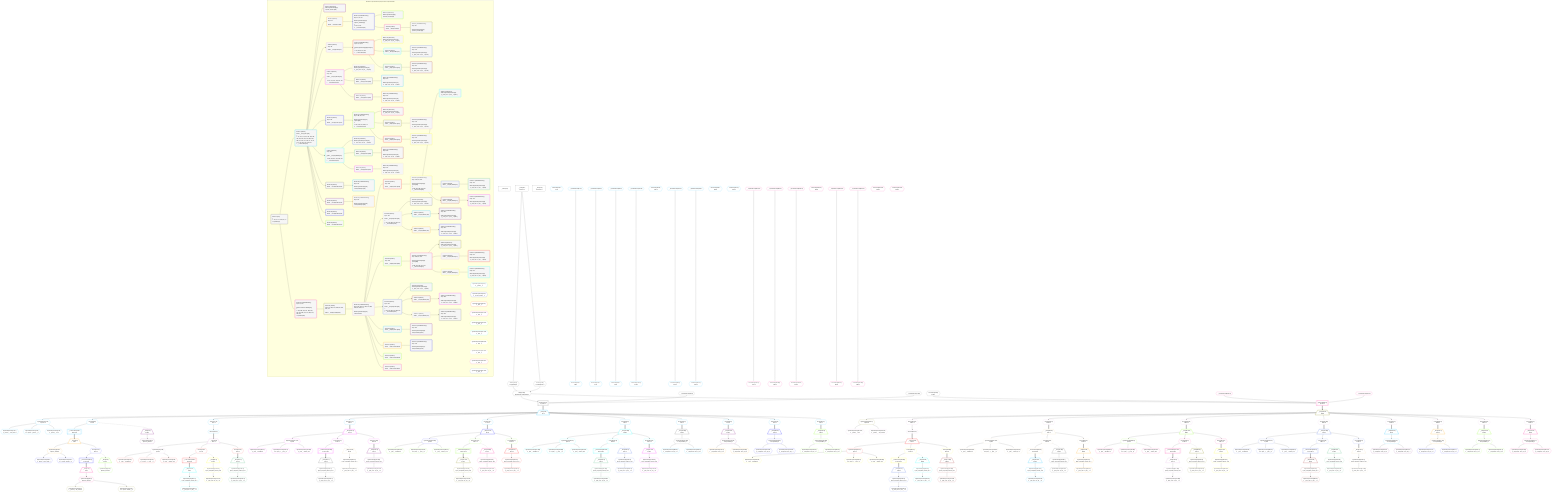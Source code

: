 %%{init: {'themeVariables': { 'fontSize': '12px'}}}%%
graph TD
    classDef path fill:#eee,stroke:#000,color:#000
    classDef plan fill:#fff,stroke-width:1px,color:#000
    classDef itemplan fill:#fff,stroke-width:2px,color:#000
    classDef unbatchedplan fill:#dff,stroke-width:1px,color:#000
    classDef sideeffectplan fill:#fcc,stroke-width:2px,color:#000
    classDef bucket fill:#f6f6f6,color:#000,stroke-width:2px,text-align:left


    %% define steps
    __Value0["__Value[0∈0]"]:::plan
    __Value3["__Value[3∈0]<br />ᐸcontextᐳ"]:::plan
    __Value5["__Value[5∈0]<br />ᐸrootValueᐳ"]:::plan
    Access12{{"Access[12∈0]<br />ᐸ3.pgSettingsᐳ"}}:::plan
    Access13{{"Access[13∈0]<br />ᐸ3.withPgClientᐳ"}}:::plan
    Object14{{"Object[14∈0]<br />ᐸ{pgSettings,withPgClient}ᐳ"}}:::plan
    __InputStaticLeaf231{{"__InputStaticLeaf[231∈0]"}}:::plan
    __InputStaticLeaf174{{"__InputStaticLeaf[174∈0]"}}:::plan
    PgSelect11[["PgSelect[11∈0]<br />ᐸpersonᐳ"]]:::plan
    __Item15[/"__Item[15∈1]<br />ᐸ11ᐳ"\]:::itemplan
    PgSelectSingle16{{"PgSelectSingle[16∈1]<br />ᐸpersonᐳ"}}:::plan
    PgClassExpression17{{"PgClassExpression[17∈1]<br />ᐸ__person__...full_name”ᐳ"}}:::plan
    PgClassExpression19{{"PgClassExpression[19∈1]<br />ᐸ”c”.”perso..._person__)ᐳ"}}:::plan
    Connection31{{"Connection[31∈1]<br />ᐸ27ᐳ"}}:::plan
    Access680{{"Access[680∈1]<br />ᐸ15.9ᐳ"}}:::plan
    __ListTransform33[["__ListTransform[33∈1]<br />ᐸeach:32ᐳ"]]:::plan
    __Item34[/"__Item[34∈2]<br />ᐸ680ᐳ"\]:::itemplan
    PgSelectSingle35{{"PgSelectSingle[35∈2]<br />ᐸperson_friendsᐳ"}}:::plan
    __Item36[/"__Item[36∈3]<br />ᐸ33ᐳ"\]:::itemplan
    PgSelectSingle37{{"PgSelectSingle[37∈3]<br />ᐸperson_friendsᐳ"}}:::plan
    PgClassExpression38{{"PgClassExpression[38∈4]<br />ᐸ__person_f...full_name”ᐳ"}}:::plan
    PgClassExpression40{{"PgClassExpression[40∈4]<br />ᐸ”c”.”perso...friends__)ᐳ"}}:::plan
    __InputStaticLeaf41{{"__InputStaticLeaf[41∈1]"}}:::plan
    Connection52{{"Connection[52∈1]<br />ᐸ48ᐳ"}}:::plan
    Access679{{"Access[679∈4]<br />ᐸ36.0ᐳ"}}:::plan
    __ListTransform54[["__ListTransform[54∈4]<br />ᐸeach:53ᐳ"]]:::plan
    __Item55[/"__Item[55∈5]<br />ᐸ679ᐳ"\]:::itemplan
    PgSelectSingle56{{"PgSelectSingle[56∈5]<br />ᐸperson_friendsᐳ"}}:::plan
    __Item57[/"__Item[57∈6]<br />ᐸ54ᐳ"\]:::itemplan
    PgSelectSingle58{{"PgSelectSingle[58∈6]<br />ᐸperson_friendsᐳ"}}:::plan
    PgClassExpression59{{"PgClassExpression[59∈7]<br />ᐸ__person_f...full_name”ᐳ"}}:::plan
    PgClassExpression61{{"PgClassExpression[61∈7]<br />ᐸ”c”.”perso...friends__)ᐳ"}}:::plan
    PgClassExpression62{{"PgClassExpression[62∈1]<br />ᐸ__person__.”id”ᐳ"}}:::plan
    __InputStaticLeaf64{{"__InputStaticLeaf[64∈1]"}}:::plan
    Connection76{{"Connection[76∈1]<br />ᐸ72ᐳ"}}:::plan
    Access677{{"Access[677∈1]<br />ᐸ15.7ᐳ"}}:::plan
    Reverse678{{"Reverse[678∈1]"}}:::plan
    __Item78[/"__Item[78∈8]<br />ᐸ678ᐳ"\]:::itemplan
    PgSelectSingle79{{"PgSelectSingle[79∈8]<br />ᐸpostᐳ"}}:::plan
    PgClassExpression80{{"PgClassExpression[80∈9]<br />ᐸ__post__.”headline”ᐳ"}}:::plan
    PgClassExpression84{{"PgClassExpression[84∈9]<br />ᐸ”a”.”post_...(__post__)ᐳ"}}:::plan
    PgClassExpression85{{"PgClassExpression[85∈9]<br />ᐸ__post__.”author_id”ᐳ"}}:::plan
    __InputStaticLeaf86{{"__InputStaticLeaf[86∈1]"}}:::plan
    Connection96{{"Connection[96∈1]<br />ᐸ92ᐳ"}}:::plan
    Access676{{"Access[676∈9]<br />ᐸ78.1ᐳ"}}:::plan
    __ListTransform98[["__ListTransform[98∈9]<br />ᐸeach:97ᐳ"]]:::plan
    __Item99[/"__Item[99∈10]<br />ᐸ676ᐳ"\]:::itemplan
    PgSelectSingle100{{"PgSelectSingle[100∈10]<br />ᐸpost_computed_interval_setᐳ"}}:::plan
    PgClassExpression101{{"PgClassExpression[101∈10]<br />ᐸ__post_com...al_set__.vᐳ"}}:::plan
    __Item102[/"__Item[102∈11]<br />ᐸ98ᐳ"\]:::itemplan
    PgSelectSingle103{{"PgSelectSingle[103∈11]<br />ᐸpost_computed_interval_setᐳ"}}:::plan
    PgClassExpression104{{"PgClassExpression[104∈11]<br />ᐸ__post_com...al_set__.vᐳ"}}:::plan
    Access675{{"Access[675∈9]<br />ᐸ78.0ᐳ"}}:::plan
    __Item113[/"__Item[113∈13]<br />ᐸ675ᐳ"\]:::itemplan
    PgSelectSingle114{{"PgSelectSingle[114∈13]<br />ᐸpost_computed_interval_setᐳ"}}:::plan
    PgClassExpression115{{"PgClassExpression[115∈13]<br />ᐸ__post_com...al_set__.vᐳ"}}:::plan
    Access674{{"Access[674∈1]<br />ᐸ15.6ᐳ"}}:::plan
    __Item126[/"__Item[126∈15]<br />ᐸ674ᐳ"\]:::itemplan
    PgSelectSingle127{{"PgSelectSingle[127∈15]<br />ᐸpostᐳ"}}:::plan
    PgClassExpression128{{"PgClassExpression[128∈15]<br />ᐸ__post__.”headline”ᐳ"}}:::plan
    PgClassExpression132{{"PgClassExpression[132∈15]<br />ᐸ”a”.”post_...(__post__)ᐳ"}}:::plan
    PgClassExpression133{{"PgClassExpression[133∈15]<br />ᐸ__post__.”author_id”ᐳ"}}:::plan
    __InputStaticLeaf134{{"__InputStaticLeaf[134∈1]"}}:::plan
    Connection144{{"Connection[144∈1]<br />ᐸ140ᐳ"}}:::plan
    Access673{{"Access[673∈15]<br />ᐸ126.1ᐳ"}}:::plan
    __ListTransform146[["__ListTransform[146∈15]<br />ᐸeach:145ᐳ"]]:::plan
    __Item147[/"__Item[147∈16]<br />ᐸ673ᐳ"\]:::itemplan
    PgSelectSingle148{{"PgSelectSingle[148∈16]<br />ᐸpost_computed_interval_setᐳ"}}:::plan
    PgClassExpression149{{"PgClassExpression[149∈16]<br />ᐸ__post_com...al_set__.vᐳ"}}:::plan
    __Item150[/"__Item[150∈17]<br />ᐸ146ᐳ"\]:::itemplan
    PgSelectSingle151{{"PgSelectSingle[151∈17]<br />ᐸpost_computed_interval_setᐳ"}}:::plan
    PgClassExpression152{{"PgClassExpression[152∈17]<br />ᐸ__post_com...al_set__.vᐳ"}}:::plan
    Access672{{"Access[672∈15]<br />ᐸ126.0ᐳ"}}:::plan
    __Item161[/"__Item[161∈19]<br />ᐸ672ᐳ"\]:::itemplan
    PgSelectSingle162{{"PgSelectSingle[162∈19]<br />ᐸpost_computed_interval_setᐳ"}}:::plan
    PgClassExpression163{{"PgClassExpression[163∈19]<br />ᐸ__post_com...al_set__.vᐳ"}}:::plan
    Connection185{{"Connection[185∈1]<br />ᐸ181ᐳ"}}:::plan
    Access671{{"Access[671∈1]<br />ᐸ15.5ᐳ"}}:::plan
    __Item187[/"__Item[187∈21]<br />ᐸ671ᐳ"\]:::itemplan
    PgSelectSingle188{{"PgSelectSingle[188∈21]<br />ᐸpostᐳ"}}:::plan
    PgClassExpression189{{"PgClassExpression[189∈22]<br />ᐸ__post__.”headline”ᐳ"}}:::plan
    PgClassExpression193{{"PgClassExpression[193∈22]<br />ᐸ”a”.”post_...(__post__)ᐳ"}}:::plan
    PgClassExpression194{{"PgClassExpression[194∈22]<br />ᐸ__post__.”author_id”ᐳ"}}:::plan
    __InputStaticLeaf195{{"__InputStaticLeaf[195∈1]"}}:::plan
    Connection205{{"Connection[205∈1]<br />ᐸ201ᐳ"}}:::plan
    Access670{{"Access[670∈22]<br />ᐸ187.1ᐳ"}}:::plan
    __ListTransform207[["__ListTransform[207∈22]<br />ᐸeach:206ᐳ"]]:::plan
    __Item208[/"__Item[208∈23]<br />ᐸ670ᐳ"\]:::itemplan
    PgSelectSingle209{{"PgSelectSingle[209∈23]<br />ᐸpost_computed_interval_setᐳ"}}:::plan
    PgClassExpression210{{"PgClassExpression[210∈23]<br />ᐸ__post_com...al_set__.vᐳ"}}:::plan
    __Item211[/"__Item[211∈24]<br />ᐸ207ᐳ"\]:::itemplan
    PgSelectSingle212{{"PgSelectSingle[212∈24]<br />ᐸpost_computed_interval_setᐳ"}}:::plan
    PgClassExpression213{{"PgClassExpression[213∈24]<br />ᐸ__post_com...al_set__.vᐳ"}}:::plan
    Access669{{"Access[669∈22]<br />ᐸ187.0ᐳ"}}:::plan
    __Item222[/"__Item[222∈26]<br />ᐸ669ᐳ"\]:::itemplan
    PgSelectSingle223{{"PgSelectSingle[223∈26]<br />ᐸpost_computed_interval_setᐳ"}}:::plan
    PgClassExpression224{{"PgClassExpression[224∈26]<br />ᐸ__post_com...al_set__.vᐳ"}}:::plan
    Access668{{"Access[668∈1]<br />ᐸ15.4ᐳ"}}:::plan
    __Item242[/"__Item[242∈28]<br />ᐸ668ᐳ"\]:::itemplan
    PgSelectSingle243{{"PgSelectSingle[243∈28]<br />ᐸpostᐳ"}}:::plan
    PgClassExpression244{{"PgClassExpression[244∈28]<br />ᐸ__post__.”headline”ᐳ"}}:::plan
    PgClassExpression248{{"PgClassExpression[248∈28]<br />ᐸ”a”.”post_...(__post__)ᐳ"}}:::plan
    PgClassExpression249{{"PgClassExpression[249∈28]<br />ᐸ__post__.”author_id”ᐳ"}}:::plan
    __InputStaticLeaf250{{"__InputStaticLeaf[250∈1]"}}:::plan
    Connection260{{"Connection[260∈1]<br />ᐸ256ᐳ"}}:::plan
    Access667{{"Access[667∈28]<br />ᐸ242.1ᐳ"}}:::plan
    __ListTransform262[["__ListTransform[262∈28]<br />ᐸeach:261ᐳ"]]:::plan
    __Item263[/"__Item[263∈29]<br />ᐸ667ᐳ"\]:::itemplan
    PgSelectSingle264{{"PgSelectSingle[264∈29]<br />ᐸpost_computed_interval_setᐳ"}}:::plan
    PgClassExpression265{{"PgClassExpression[265∈29]<br />ᐸ__post_com...al_set__.vᐳ"}}:::plan
    __Item266[/"__Item[266∈30]<br />ᐸ262ᐳ"\]:::itemplan
    PgSelectSingle267{{"PgSelectSingle[267∈30]<br />ᐸpost_computed_interval_setᐳ"}}:::plan
    PgClassExpression268{{"PgClassExpression[268∈30]<br />ᐸ__post_com...al_set__.vᐳ"}}:::plan
    Access666{{"Access[666∈28]<br />ᐸ242.0ᐳ"}}:::plan
    __Item277[/"__Item[277∈32]<br />ᐸ666ᐳ"\]:::itemplan
    PgSelectSingle278{{"PgSelectSingle[278∈32]<br />ᐸpost_computed_interval_setᐳ"}}:::plan
    PgClassExpression279{{"PgClassExpression[279∈32]<br />ᐸ__post_com...al_set__.vᐳ"}}:::plan
    Connection294{{"Connection[294∈1]<br />ᐸ290ᐳ"}}:::plan
    Access664{{"Access[664∈1]<br />ᐸ15.2ᐳ"}}:::plan
    __Item296[/"__Item[296∈34]<br />ᐸ664ᐳ"\]:::itemplan
    PgSelectSingle297{{"PgSelectSingle[297∈34]<br />ᐸcompoundKeyᐳ"}}:::plan
    PgClassExpression298{{"PgClassExpression[298∈35]<br />ᐸ__compound...rson_id_1”ᐳ"}}:::plan
    PgClassExpression299{{"PgClassExpression[299∈35]<br />ᐸ__compound...rson_id_2”ᐳ"}}:::plan
    Connection313{{"Connection[313∈1]<br />ᐸ309ᐳ"}}:::plan
    Access662{{"Access[662∈1]<br />ᐸ15.0ᐳ"}}:::plan
    __Item315[/"__Item[315∈36]<br />ᐸ662ᐳ"\]:::itemplan
    PgSelectSingle316{{"PgSelectSingle[316∈36]<br />ᐸcompoundKeyᐳ"}}:::plan
    PgClassExpression317{{"PgClassExpression[317∈37]<br />ᐸ__compound...rson_id_1”ᐳ"}}:::plan
    PgClassExpression318{{"PgClassExpression[318∈37]<br />ᐸ__compound...rson_id_2”ᐳ"}}:::plan
    Access665{{"Access[665∈1]<br />ᐸ15.3ᐳ"}}:::plan
    __Item328[/"__Item[328∈38]<br />ᐸ665ᐳ"\]:::itemplan
    PgSelectSingle329{{"PgSelectSingle[329∈38]<br />ᐸcompoundKeyᐳ"}}:::plan
    PgClassExpression330{{"PgClassExpression[330∈38]<br />ᐸ__compound...rson_id_1”ᐳ"}}:::plan
    PgClassExpression331{{"PgClassExpression[331∈38]<br />ᐸ__compound...rson_id_2”ᐳ"}}:::plan
    Access663{{"Access[663∈1]<br />ᐸ15.1ᐳ"}}:::plan
    __Item341[/"__Item[341∈39]<br />ᐸ663ᐳ"\]:::itemplan
    PgSelectSingle342{{"PgSelectSingle[342∈39]<br />ᐸcompoundKeyᐳ"}}:::plan
    PgClassExpression343{{"PgClassExpression[343∈39]<br />ᐸ__compound...rson_id_1”ᐳ"}}:::plan
    PgClassExpression344{{"PgClassExpression[344∈39]<br />ᐸ__compound...rson_id_2”ᐳ"}}:::plan
    Connection357{{"Connection[357∈0]<br />ᐸ353ᐳ"}}:::plan
    __InputStaticLeaf531{{"__InputStaticLeaf[531∈40]"}}:::plan
    __InputStaticLeaf474{{"__InputStaticLeaf[474∈40]"}}:::plan
    PgSelect358[["PgSelect[358∈40]<br />ᐸpersonᐳ"]]:::plan
    __Item359[/"__Item[359∈41]<br />ᐸ358ᐳ"\]:::itemplan
    PgSelectSingle360{{"PgSelectSingle[360∈41]<br />ᐸpersonᐳ"}}:::plan
    PgClassExpression361{{"PgClassExpression[361∈42]<br />ᐸ__person__.”id”ᐳ"}}:::plan
    PgClassExpression362{{"PgClassExpression[362∈42]<br />ᐸ__person__...full_name”ᐳ"}}:::plan
    __InputStaticLeaf364{{"__InputStaticLeaf[364∈40]"}}:::plan
    Connection376{{"Connection[376∈40]<br />ᐸ372ᐳ"}}:::plan
    Access660{{"Access[660∈42]<br />ᐸ359.7ᐳ"}}:::plan
    Reverse661{{"Reverse[661∈42]"}}:::plan
    __Item378[/"__Item[378∈43]<br />ᐸ661ᐳ"\]:::itemplan
    PgSelectSingle379{{"PgSelectSingle[379∈43]<br />ᐸpostᐳ"}}:::plan
    PgClassExpression380{{"PgClassExpression[380∈44]<br />ᐸ__post__.”headline”ᐳ"}}:::plan
    PgClassExpression384{{"PgClassExpression[384∈44]<br />ᐸ”a”.”post_...(__post__)ᐳ"}}:::plan
    PgClassExpression385{{"PgClassExpression[385∈44]<br />ᐸ__post__.”author_id”ᐳ"}}:::plan
    __InputStaticLeaf386{{"__InputStaticLeaf[386∈40]"}}:::plan
    Connection396{{"Connection[396∈40]<br />ᐸ392ᐳ"}}:::plan
    Access659{{"Access[659∈44]<br />ᐸ378.1ᐳ"}}:::plan
    __ListTransform398[["__ListTransform[398∈44]<br />ᐸeach:397ᐳ"]]:::plan
    __Item399[/"__Item[399∈45]<br />ᐸ659ᐳ"\]:::itemplan
    PgSelectSingle400{{"PgSelectSingle[400∈45]<br />ᐸpost_computed_interval_setᐳ"}}:::plan
    PgClassExpression401{{"PgClassExpression[401∈45]<br />ᐸ__post_com...al_set__.vᐳ"}}:::plan
    __Item402[/"__Item[402∈46]<br />ᐸ398ᐳ"\]:::itemplan
    PgSelectSingle403{{"PgSelectSingle[403∈46]<br />ᐸpost_computed_interval_setᐳ"}}:::plan
    PgClassExpression404{{"PgClassExpression[404∈46]<br />ᐸ__post_com...al_set__.vᐳ"}}:::plan
    Access658{{"Access[658∈44]<br />ᐸ378.0ᐳ"}}:::plan
    __Item413[/"__Item[413∈48]<br />ᐸ658ᐳ"\]:::itemplan
    PgSelectSingle414{{"PgSelectSingle[414∈48]<br />ᐸpost_computed_interval_setᐳ"}}:::plan
    PgClassExpression415{{"PgClassExpression[415∈48]<br />ᐸ__post_com...al_set__.vᐳ"}}:::plan
    Access657{{"Access[657∈42]<br />ᐸ359.6ᐳ"}}:::plan
    __Item426[/"__Item[426∈50]<br />ᐸ657ᐳ"\]:::itemplan
    PgSelectSingle427{{"PgSelectSingle[427∈50]<br />ᐸpostᐳ"}}:::plan
    PgClassExpression428{{"PgClassExpression[428∈50]<br />ᐸ__post__.”headline”ᐳ"}}:::plan
    PgClassExpression432{{"PgClassExpression[432∈50]<br />ᐸ”a”.”post_...(__post__)ᐳ"}}:::plan
    PgClassExpression433{{"PgClassExpression[433∈50]<br />ᐸ__post__.”author_id”ᐳ"}}:::plan
    __InputStaticLeaf434{{"__InputStaticLeaf[434∈40]"}}:::plan
    Connection444{{"Connection[444∈40]<br />ᐸ440ᐳ"}}:::plan
    Access656{{"Access[656∈50]<br />ᐸ426.1ᐳ"}}:::plan
    __ListTransform446[["__ListTransform[446∈50]<br />ᐸeach:445ᐳ"]]:::plan
    __Item447[/"__Item[447∈51]<br />ᐸ656ᐳ"\]:::itemplan
    PgSelectSingle448{{"PgSelectSingle[448∈51]<br />ᐸpost_computed_interval_setᐳ"}}:::plan
    PgClassExpression449{{"PgClassExpression[449∈51]<br />ᐸ__post_com...al_set__.vᐳ"}}:::plan
    __Item450[/"__Item[450∈52]<br />ᐸ446ᐳ"\]:::itemplan
    PgSelectSingle451{{"PgSelectSingle[451∈52]<br />ᐸpost_computed_interval_setᐳ"}}:::plan
    PgClassExpression452{{"PgClassExpression[452∈52]<br />ᐸ__post_com...al_set__.vᐳ"}}:::plan
    Access655{{"Access[655∈50]<br />ᐸ426.0ᐳ"}}:::plan
    __Item461[/"__Item[461∈54]<br />ᐸ655ᐳ"\]:::itemplan
    PgSelectSingle462{{"PgSelectSingle[462∈54]<br />ᐸpost_computed_interval_setᐳ"}}:::plan
    PgClassExpression463{{"PgClassExpression[463∈54]<br />ᐸ__post_com...al_set__.vᐳ"}}:::plan
    Connection485{{"Connection[485∈40]<br />ᐸ481ᐳ"}}:::plan
    Access654{{"Access[654∈42]<br />ᐸ359.5ᐳ"}}:::plan
    __Item487[/"__Item[487∈56]<br />ᐸ654ᐳ"\]:::itemplan
    PgSelectSingle488{{"PgSelectSingle[488∈56]<br />ᐸpostᐳ"}}:::plan
    PgClassExpression489{{"PgClassExpression[489∈57]<br />ᐸ__post__.”headline”ᐳ"}}:::plan
    PgClassExpression493{{"PgClassExpression[493∈57]<br />ᐸ”a”.”post_...(__post__)ᐳ"}}:::plan
    PgClassExpression494{{"PgClassExpression[494∈57]<br />ᐸ__post__.”author_id”ᐳ"}}:::plan
    __InputStaticLeaf495{{"__InputStaticLeaf[495∈40]"}}:::plan
    Connection505{{"Connection[505∈40]<br />ᐸ501ᐳ"}}:::plan
    Access653{{"Access[653∈57]<br />ᐸ487.1ᐳ"}}:::plan
    __ListTransform507[["__ListTransform[507∈57]<br />ᐸeach:506ᐳ"]]:::plan
    __Item508[/"__Item[508∈58]<br />ᐸ653ᐳ"\]:::itemplan
    PgSelectSingle509{{"PgSelectSingle[509∈58]<br />ᐸpost_computed_interval_setᐳ"}}:::plan
    PgClassExpression510{{"PgClassExpression[510∈58]<br />ᐸ__post_com...al_set__.vᐳ"}}:::plan
    __Item511[/"__Item[511∈59]<br />ᐸ507ᐳ"\]:::itemplan
    PgSelectSingle512{{"PgSelectSingle[512∈59]<br />ᐸpost_computed_interval_setᐳ"}}:::plan
    PgClassExpression513{{"PgClassExpression[513∈59]<br />ᐸ__post_com...al_set__.vᐳ"}}:::plan
    Access652{{"Access[652∈57]<br />ᐸ487.0ᐳ"}}:::plan
    __Item522[/"__Item[522∈61]<br />ᐸ652ᐳ"\]:::itemplan
    PgSelectSingle523{{"PgSelectSingle[523∈61]<br />ᐸpost_computed_interval_setᐳ"}}:::plan
    PgClassExpression524{{"PgClassExpression[524∈61]<br />ᐸ__post_com...al_set__.vᐳ"}}:::plan
    Access651{{"Access[651∈42]<br />ᐸ359.4ᐳ"}}:::plan
    __Item542[/"__Item[542∈63]<br />ᐸ651ᐳ"\]:::itemplan
    PgSelectSingle543{{"PgSelectSingle[543∈63]<br />ᐸpostᐳ"}}:::plan
    PgClassExpression544{{"PgClassExpression[544∈63]<br />ᐸ__post__.”headline”ᐳ"}}:::plan
    PgClassExpression548{{"PgClassExpression[548∈63]<br />ᐸ”a”.”post_...(__post__)ᐳ"}}:::plan
    PgClassExpression549{{"PgClassExpression[549∈63]<br />ᐸ__post__.”author_id”ᐳ"}}:::plan
    __InputStaticLeaf550{{"__InputStaticLeaf[550∈40]"}}:::plan
    Connection560{{"Connection[560∈40]<br />ᐸ556ᐳ"}}:::plan
    Access650{{"Access[650∈63]<br />ᐸ542.1ᐳ"}}:::plan
    __ListTransform562[["__ListTransform[562∈63]<br />ᐸeach:561ᐳ"]]:::plan
    __Item563[/"__Item[563∈64]<br />ᐸ650ᐳ"\]:::itemplan
    PgSelectSingle564{{"PgSelectSingle[564∈64]<br />ᐸpost_computed_interval_setᐳ"}}:::plan
    PgClassExpression565{{"PgClassExpression[565∈64]<br />ᐸ__post_com...al_set__.vᐳ"}}:::plan
    __Item566[/"__Item[566∈65]<br />ᐸ562ᐳ"\]:::itemplan
    PgSelectSingle567{{"PgSelectSingle[567∈65]<br />ᐸpost_computed_interval_setᐳ"}}:::plan
    PgClassExpression568{{"PgClassExpression[568∈65]<br />ᐸ__post_com...al_set__.vᐳ"}}:::plan
    Access649{{"Access[649∈63]<br />ᐸ542.0ᐳ"}}:::plan
    __Item577[/"__Item[577∈67]<br />ᐸ649ᐳ"\]:::itemplan
    PgSelectSingle578{{"PgSelectSingle[578∈67]<br />ᐸpost_computed_interval_setᐳ"}}:::plan
    PgClassExpression579{{"PgClassExpression[579∈67]<br />ᐸ__post_com...al_set__.vᐳ"}}:::plan
    Connection594{{"Connection[594∈40]<br />ᐸ590ᐳ"}}:::plan
    Access647{{"Access[647∈42]<br />ᐸ359.2ᐳ"}}:::plan
    __Item596[/"__Item[596∈69]<br />ᐸ647ᐳ"\]:::itemplan
    PgSelectSingle597{{"PgSelectSingle[597∈69]<br />ᐸcompoundKeyᐳ"}}:::plan
    PgClassExpression598{{"PgClassExpression[598∈70]<br />ᐸ__compound...rson_id_1”ᐳ"}}:::plan
    PgClassExpression599{{"PgClassExpression[599∈70]<br />ᐸ__compound...rson_id_2”ᐳ"}}:::plan
    Connection613{{"Connection[613∈40]<br />ᐸ609ᐳ"}}:::plan
    Access645{{"Access[645∈42]<br />ᐸ359.0ᐳ"}}:::plan
    __Item615[/"__Item[615∈71]<br />ᐸ645ᐳ"\]:::itemplan
    PgSelectSingle616{{"PgSelectSingle[616∈71]<br />ᐸcompoundKeyᐳ"}}:::plan
    PgClassExpression617{{"PgClassExpression[617∈72]<br />ᐸ__compound...rson_id_1”ᐳ"}}:::plan
    PgClassExpression618{{"PgClassExpression[618∈72]<br />ᐸ__compound...rson_id_2”ᐳ"}}:::plan
    Access648{{"Access[648∈42]<br />ᐸ359.3ᐳ"}}:::plan
    __Item628[/"__Item[628∈73]<br />ᐸ648ᐳ"\]:::itemplan
    PgSelectSingle629{{"PgSelectSingle[629∈73]<br />ᐸcompoundKeyᐳ"}}:::plan
    PgClassExpression630{{"PgClassExpression[630∈73]<br />ᐸ__compound...rson_id_1”ᐳ"}}:::plan
    PgClassExpression631{{"PgClassExpression[631∈73]<br />ᐸ__compound...rson_id_2”ᐳ"}}:::plan
    Access646{{"Access[646∈42]<br />ᐸ359.1ᐳ"}}:::plan
    __Item641[/"__Item[641∈74]<br />ᐸ646ᐳ"\]:::itemplan
    PgSelectSingle642{{"PgSelectSingle[642∈74]<br />ᐸcompoundKeyᐳ"}}:::plan
    PgClassExpression643{{"PgClassExpression[643∈74]<br />ᐸ__compound...rson_id_1”ᐳ"}}:::plan
    PgClassExpression644{{"PgClassExpression[644∈74]<br />ᐸ__compound...rson_id_2”ᐳ"}}:::plan

    %% plan dependencies
    __Value3 --> Access12
    __Value3 --> Access13
    Access12 & Access13 --> Object14
    Object14 & __InputStaticLeaf231 & __InputStaticLeaf174 --> PgSelect11
    PgSelect11 ==> __Item15
    __Item15 --> PgSelectSingle16
    PgSelectSingle16 --> PgClassExpression17
    PgSelectSingle16 --> PgClassExpression19
    __Item15 --> Access680
    Access680 --> __ListTransform33
    Access680 -.-> __Item34
    __Item34 --> PgSelectSingle35
    __ListTransform33 ==> __Item36
    __Item36 --> PgSelectSingle37
    PgSelectSingle37 --> PgClassExpression38
    PgSelectSingle37 --> PgClassExpression40
    __InputStaticLeaf41 --> Connection52
    __Item36 --> Access679
    Access679 --> __ListTransform54
    Access679 -.-> __Item55
    __Item55 --> PgSelectSingle56
    __ListTransform54 ==> __Item57
    __Item57 --> PgSelectSingle58
    PgSelectSingle58 --> PgClassExpression59
    PgSelectSingle58 --> PgClassExpression61
    PgSelectSingle16 --> PgClassExpression62
    __InputStaticLeaf64 --> Connection76
    __Item15 --> Access677
    Access677 --> Reverse678
    Reverse678 ==> __Item78
    __Item78 --> PgSelectSingle79
    PgSelectSingle79 --> PgClassExpression80
    PgSelectSingle79 --> PgClassExpression84
    PgSelectSingle79 --> PgClassExpression85
    __InputStaticLeaf86 --> Connection96
    __Item78 --> Access676
    Access676 --> __ListTransform98
    Access676 -.-> __Item99
    __Item99 --> PgSelectSingle100
    PgSelectSingle100 --> PgClassExpression101
    __ListTransform98 ==> __Item102
    __Item102 --> PgSelectSingle103
    PgSelectSingle103 --> PgClassExpression104
    __Item78 --> Access675
    Access675 ==> __Item113
    __Item113 --> PgSelectSingle114
    PgSelectSingle114 --> PgClassExpression115
    __Item15 --> Access674
    Access674 ==> __Item126
    __Item126 --> PgSelectSingle127
    PgSelectSingle127 --> PgClassExpression128
    PgSelectSingle127 --> PgClassExpression132
    PgSelectSingle127 --> PgClassExpression133
    __InputStaticLeaf134 --> Connection144
    __Item126 --> Access673
    Access673 --> __ListTransform146
    Access673 -.-> __Item147
    __Item147 --> PgSelectSingle148
    PgSelectSingle148 --> PgClassExpression149
    __ListTransform146 ==> __Item150
    __Item150 --> PgSelectSingle151
    PgSelectSingle151 --> PgClassExpression152
    __Item126 --> Access672
    Access672 ==> __Item161
    __Item161 --> PgSelectSingle162
    PgSelectSingle162 --> PgClassExpression163
    __Item15 --> Access671
    Access671 ==> __Item187
    __Item187 --> PgSelectSingle188
    PgSelectSingle188 --> PgClassExpression189
    PgSelectSingle188 --> PgClassExpression193
    PgSelectSingle188 --> PgClassExpression194
    __InputStaticLeaf195 --> Connection205
    __Item187 --> Access670
    Access670 --> __ListTransform207
    Access670 -.-> __Item208
    __Item208 --> PgSelectSingle209
    PgSelectSingle209 --> PgClassExpression210
    __ListTransform207 ==> __Item211
    __Item211 --> PgSelectSingle212
    PgSelectSingle212 --> PgClassExpression213
    __Item187 --> Access669
    Access669 ==> __Item222
    __Item222 --> PgSelectSingle223
    PgSelectSingle223 --> PgClassExpression224
    __Item15 --> Access668
    Access668 ==> __Item242
    __Item242 --> PgSelectSingle243
    PgSelectSingle243 --> PgClassExpression244
    PgSelectSingle243 --> PgClassExpression248
    PgSelectSingle243 --> PgClassExpression249
    __InputStaticLeaf250 --> Connection260
    __Item242 --> Access667
    Access667 --> __ListTransform262
    Access667 -.-> __Item263
    __Item263 --> PgSelectSingle264
    PgSelectSingle264 --> PgClassExpression265
    __ListTransform262 ==> __Item266
    __Item266 --> PgSelectSingle267
    PgSelectSingle267 --> PgClassExpression268
    __Item242 --> Access666
    Access666 ==> __Item277
    __Item277 --> PgSelectSingle278
    PgSelectSingle278 --> PgClassExpression279
    __Item15 --> Access664
    Access664 ==> __Item296
    __Item296 --> PgSelectSingle297
    PgSelectSingle297 --> PgClassExpression298
    PgSelectSingle297 --> PgClassExpression299
    __Item15 --> Access662
    Access662 ==> __Item315
    __Item315 --> PgSelectSingle316
    PgSelectSingle316 --> PgClassExpression317
    PgSelectSingle316 --> PgClassExpression318
    __Item15 --> Access665
    Access665 ==> __Item328
    __Item328 --> PgSelectSingle329
    PgSelectSingle329 --> PgClassExpression330
    PgSelectSingle329 --> PgClassExpression331
    __Item15 --> Access663
    Access663 ==> __Item341
    __Item341 --> PgSelectSingle342
    PgSelectSingle342 --> PgClassExpression343
    PgSelectSingle342 --> PgClassExpression344
    Object14 & Connection357 & __InputStaticLeaf531 & __InputStaticLeaf474 --> PgSelect358
    PgSelect358 ==> __Item359
    __Item359 --> PgSelectSingle360
    PgSelectSingle360 --> PgClassExpression361
    PgSelectSingle360 --> PgClassExpression362
    __InputStaticLeaf364 --> Connection376
    __Item359 --> Access660
    Access660 --> Reverse661
    Reverse661 ==> __Item378
    __Item378 --> PgSelectSingle379
    PgSelectSingle379 --> PgClassExpression380
    PgSelectSingle379 --> PgClassExpression384
    PgSelectSingle379 --> PgClassExpression385
    __InputStaticLeaf386 --> Connection396
    __Item378 --> Access659
    Access659 --> __ListTransform398
    Access659 -.-> __Item399
    __Item399 --> PgSelectSingle400
    PgSelectSingle400 --> PgClassExpression401
    __ListTransform398 ==> __Item402
    __Item402 --> PgSelectSingle403
    PgSelectSingle403 --> PgClassExpression404
    __Item378 --> Access658
    Access658 ==> __Item413
    __Item413 --> PgSelectSingle414
    PgSelectSingle414 --> PgClassExpression415
    __Item359 --> Access657
    Access657 ==> __Item426
    __Item426 --> PgSelectSingle427
    PgSelectSingle427 --> PgClassExpression428
    PgSelectSingle427 --> PgClassExpression432
    PgSelectSingle427 --> PgClassExpression433
    __InputStaticLeaf434 --> Connection444
    __Item426 --> Access656
    Access656 --> __ListTransform446
    Access656 -.-> __Item447
    __Item447 --> PgSelectSingle448
    PgSelectSingle448 --> PgClassExpression449
    __ListTransform446 ==> __Item450
    __Item450 --> PgSelectSingle451
    PgSelectSingle451 --> PgClassExpression452
    __Item426 --> Access655
    Access655 ==> __Item461
    __Item461 --> PgSelectSingle462
    PgSelectSingle462 --> PgClassExpression463
    __Item359 --> Access654
    Access654 ==> __Item487
    __Item487 --> PgSelectSingle488
    PgSelectSingle488 --> PgClassExpression489
    PgSelectSingle488 --> PgClassExpression493
    PgSelectSingle488 --> PgClassExpression494
    __InputStaticLeaf495 --> Connection505
    __Item487 --> Access653
    Access653 --> __ListTransform507
    Access653 -.-> __Item508
    __Item508 --> PgSelectSingle509
    PgSelectSingle509 --> PgClassExpression510
    __ListTransform507 ==> __Item511
    __Item511 --> PgSelectSingle512
    PgSelectSingle512 --> PgClassExpression513
    __Item487 --> Access652
    Access652 ==> __Item522
    __Item522 --> PgSelectSingle523
    PgSelectSingle523 --> PgClassExpression524
    __Item359 --> Access651
    Access651 ==> __Item542
    __Item542 --> PgSelectSingle543
    PgSelectSingle543 --> PgClassExpression544
    PgSelectSingle543 --> PgClassExpression548
    PgSelectSingle543 --> PgClassExpression549
    __InputStaticLeaf550 --> Connection560
    __Item542 --> Access650
    Access650 --> __ListTransform562
    Access650 -.-> __Item563
    __Item563 --> PgSelectSingle564
    PgSelectSingle564 --> PgClassExpression565
    __ListTransform562 ==> __Item566
    __Item566 --> PgSelectSingle567
    PgSelectSingle567 --> PgClassExpression568
    __Item542 --> Access649
    Access649 ==> __Item577
    __Item577 --> PgSelectSingle578
    PgSelectSingle578 --> PgClassExpression579
    __Item359 --> Access647
    Access647 ==> __Item596
    __Item596 --> PgSelectSingle597
    PgSelectSingle597 --> PgClassExpression598
    PgSelectSingle597 --> PgClassExpression599
    __Item359 --> Access645
    Access645 ==> __Item615
    __Item615 --> PgSelectSingle616
    PgSelectSingle616 --> PgClassExpression617
    PgSelectSingle616 --> PgClassExpression618
    __Item359 --> Access648
    Access648 ==> __Item628
    __Item628 --> PgSelectSingle629
    PgSelectSingle629 --> PgClassExpression630
    PgSelectSingle629 --> PgClassExpression631
    __Item359 --> Access646
    Access646 ==> __Item641
    __Item641 --> PgSelectSingle642
    PgSelectSingle642 --> PgClassExpression643
    PgSelectSingle642 --> PgClassExpression644

    subgraph "Buckets for queries/v4/simple-procedure-computed-fields"
    Bucket0("Bucket 0 (root)<br />1: <br />ᐳ: 12, 13, 174, 231, 357, 14<br />2: PgSelect[11]"):::bucket
    classDef bucket0 stroke:#696969
    class Bucket0,__Value0,__Value3,__Value5,PgSelect11,Access12,Access13,Object14,__InputStaticLeaf174,__InputStaticLeaf231,Connection357 bucket0
    Bucket1("Bucket 1 (listItem)<br />ROOT __Item{1}ᐸ11ᐳ[15]<br />1: <br />ᐳ: 16, 31, 41, 64, 86, 134, 185, 195, 250, 294, 313, 662, 663, 664, 665, 668, 671, 674, 677, 680, 17, 19, 52, 62, 76, 96, 144, 205, 260, 678<br />2: __ListTransform[33]"):::bucket
    classDef bucket1 stroke:#00bfff
    PgClassExpression18{{"PgClassExpression[18∈1]<br />ᐸ__person__ᐳ"}}:::plan
    class Bucket1,__Item15,PgSelectSingle16,PgClassExpression17,PgClassExpression18,PgClassExpression19,Connection31,__ListTransform33,__InputStaticLeaf41,Connection52,PgClassExpression62,__InputStaticLeaf64,Connection76,__InputStaticLeaf86,Connection96,__InputStaticLeaf134,Connection144,Connection185,__InputStaticLeaf195,Connection205,__InputStaticLeaf250,Connection260,Connection294,Connection313,Access662,Access663,Access664,Access665,Access668,Access671,Access674,Access677,Reverse678,Access680 bucket1
    Bucket2("Bucket 2 (subroutine)<br />ROOT PgSelectSingle{2}ᐸperson_friendsᐳ[35]"):::bucket
    classDef bucket2 stroke:#7f007f
    class Bucket2,__Item34,PgSelectSingle35 bucket2
    Bucket3("Bucket 3 (listItem)<br />Deps: 52<br /><br />ROOT __Item{3}ᐸ33ᐳ[36]"):::bucket
    classDef bucket3 stroke:#ffa500
    class Bucket3,__Item36,PgSelectSingle37 bucket3
    Bucket4("Bucket 4 (nullableBoundary)<br />Deps: 37, 36, 52<br /><br />ROOT PgSelectSingle{3}ᐸperson_friendsᐳ[37]<br />1: <br />ᐳ: 38, 40, 679<br />2: __ListTransform[54]"):::bucket
    classDef bucket4 stroke:#0000ff
    PgClassExpression39{{"PgClassExpression[39∈4]<br />ᐸ__person_friends__ᐳ"}}:::plan
    class Bucket4,PgClassExpression38,PgClassExpression39,PgClassExpression40,__ListTransform54,Access679 bucket4
    Bucket5("Bucket 5 (subroutine)<br />ROOT PgSelectSingle{5}ᐸperson_friendsᐳ[56]"):::bucket
    classDef bucket5 stroke:#7fff00
    class Bucket5,__Item55,PgSelectSingle56 bucket5
    Bucket6("Bucket 6 (listItem)<br />ROOT __Item{6}ᐸ54ᐳ[57]"):::bucket
    classDef bucket6 stroke:#ff1493
    class Bucket6,__Item57,PgSelectSingle58 bucket6
    Bucket7("Bucket 7 (nullableBoundary)<br />Deps: 58<br /><br />ROOT PgSelectSingle{6}ᐸperson_friendsᐳ[58]"):::bucket
    classDef bucket7 stroke:#808000
    class Bucket7,PgClassExpression59,PgClassExpression61 bucket7
    Bucket8("Bucket 8 (listItem)<br />Deps: 96<br /><br />ROOT __Item{8}ᐸ678ᐳ[78]"):::bucket
    classDef bucket8 stroke:#dda0dd
    class Bucket8,__Item78,PgSelectSingle79 bucket8
    Bucket9("Bucket 9 (nullableBoundary)<br />Deps: 79, 78, 96<br /><br />ROOT PgSelectSingle{8}ᐸpostᐳ[79]<br />1: <br />ᐳ: 80, 84, 85, 675, 676<br />2: __ListTransform[98]"):::bucket
    classDef bucket9 stroke:#ff0000
    PgClassExpression83{{"PgClassExpression[83∈9]<br />ᐸ__post__ᐳ"}}:::plan
    class Bucket9,PgClassExpression80,PgClassExpression83,PgClassExpression84,PgClassExpression85,__ListTransform98,Access675,Access676 bucket9
    Bucket10("Bucket 10 (subroutine)<br />ROOT PgClassExpression{10}ᐸ__post_com...al_set__.vᐳ[101]"):::bucket
    classDef bucket10 stroke:#ffff00
    class Bucket10,__Item99,PgSelectSingle100,PgClassExpression101 bucket10
    Bucket11("Bucket 11 (listItem)<br />ROOT __Item{11}ᐸ98ᐳ[102]"):::bucket
    classDef bucket11 stroke:#00ffff
    class Bucket11,__Item102,PgSelectSingle103,PgClassExpression104 bucket11
    Bucket12("Bucket 12 (nullableBoundary)<br />Deps: 104<br /><br />ROOT PgClassExpression{11}ᐸ__post_com...al_set__.vᐳ[104]"):::bucket
    classDef bucket12 stroke:#4169e1
    class Bucket12 bucket12
    Bucket13("Bucket 13 (listItem)<br />ROOT __Item{13}ᐸ675ᐳ[113]"):::bucket
    classDef bucket13 stroke:#3cb371
    class Bucket13,__Item113,PgSelectSingle114,PgClassExpression115 bucket13
    Bucket14("Bucket 14 (nullableBoundary)<br />Deps: 115<br /><br />ROOT PgClassExpression{13}ᐸ__post_com...al_set__.vᐳ[115]"):::bucket
    classDef bucket14 stroke:#a52a2a
    class Bucket14 bucket14
    Bucket15("Bucket 15 (listItem)<br />Deps: 144<br /><br />ROOT __Item{15}ᐸ674ᐳ[126]<br />1: <br />ᐳ: 127, 672, 673, 128, 132, 133<br />2: __ListTransform[146]"):::bucket
    classDef bucket15 stroke:#ff00ff
    PgClassExpression131{{"PgClassExpression[131∈15]<br />ᐸ__post__ᐳ"}}:::plan
    class Bucket15,__Item126,PgSelectSingle127,PgClassExpression128,PgClassExpression131,PgClassExpression132,PgClassExpression133,__ListTransform146,Access672,Access673 bucket15
    Bucket16("Bucket 16 (subroutine)<br />ROOT PgClassExpression{16}ᐸ__post_com...al_set__.vᐳ[149]"):::bucket
    classDef bucket16 stroke:#f5deb3
    class Bucket16,__Item147,PgSelectSingle148,PgClassExpression149 bucket16
    Bucket17("Bucket 17 (listItem)<br />ROOT __Item{17}ᐸ146ᐳ[150]"):::bucket
    classDef bucket17 stroke:#696969
    class Bucket17,__Item150,PgSelectSingle151,PgClassExpression152 bucket17
    Bucket18("Bucket 18 (nullableBoundary)<br />Deps: 152<br /><br />ROOT PgClassExpression{17}ᐸ__post_com...al_set__.vᐳ[152]"):::bucket
    classDef bucket18 stroke:#00bfff
    class Bucket18 bucket18
    Bucket19("Bucket 19 (listItem)<br />ROOT __Item{19}ᐸ672ᐳ[161]"):::bucket
    classDef bucket19 stroke:#7f007f
    class Bucket19,__Item161,PgSelectSingle162,PgClassExpression163 bucket19
    Bucket20("Bucket 20 (nullableBoundary)<br />Deps: 163<br /><br />ROOT PgClassExpression{19}ᐸ__post_com...al_set__.vᐳ[163]"):::bucket
    classDef bucket20 stroke:#ffa500
    class Bucket20 bucket20
    Bucket21("Bucket 21 (listItem)<br />Deps: 205<br /><br />ROOT __Item{21}ᐸ671ᐳ[187]"):::bucket
    classDef bucket21 stroke:#0000ff
    class Bucket21,__Item187,PgSelectSingle188 bucket21
    Bucket22("Bucket 22 (nullableBoundary)<br />Deps: 188, 187, 205<br /><br />ROOT PgSelectSingle{21}ᐸpostᐳ[188]<br />1: <br />ᐳ: 189, 193, 194, 669, 670<br />2: __ListTransform[207]"):::bucket
    classDef bucket22 stroke:#7fff00
    PgClassExpression192{{"PgClassExpression[192∈22]<br />ᐸ__post__ᐳ"}}:::plan
    class Bucket22,PgClassExpression189,PgClassExpression192,PgClassExpression193,PgClassExpression194,__ListTransform207,Access669,Access670 bucket22
    Bucket23("Bucket 23 (subroutine)<br />ROOT PgClassExpression{23}ᐸ__post_com...al_set__.vᐳ[210]"):::bucket
    classDef bucket23 stroke:#ff1493
    class Bucket23,__Item208,PgSelectSingle209,PgClassExpression210 bucket23
    Bucket24("Bucket 24 (listItem)<br />ROOT __Item{24}ᐸ207ᐳ[211]"):::bucket
    classDef bucket24 stroke:#808000
    class Bucket24,__Item211,PgSelectSingle212,PgClassExpression213 bucket24
    Bucket25("Bucket 25 (nullableBoundary)<br />Deps: 213<br /><br />ROOT PgClassExpression{24}ᐸ__post_com...al_set__.vᐳ[213]"):::bucket
    classDef bucket25 stroke:#dda0dd
    class Bucket25 bucket25
    Bucket26("Bucket 26 (listItem)<br />ROOT __Item{26}ᐸ669ᐳ[222]"):::bucket
    classDef bucket26 stroke:#ff0000
    class Bucket26,__Item222,PgSelectSingle223,PgClassExpression224 bucket26
    Bucket27("Bucket 27 (nullableBoundary)<br />Deps: 224<br /><br />ROOT PgClassExpression{26}ᐸ__post_com...al_set__.vᐳ[224]"):::bucket
    classDef bucket27 stroke:#ffff00
    class Bucket27 bucket27
    Bucket28("Bucket 28 (listItem)<br />Deps: 260<br /><br />ROOT __Item{28}ᐸ668ᐳ[242]<br />1: <br />ᐳ: 243, 666, 667, 244, 248, 249<br />2: __ListTransform[262]"):::bucket
    classDef bucket28 stroke:#00ffff
    PgClassExpression247{{"PgClassExpression[247∈28]<br />ᐸ__post__ᐳ"}}:::plan
    class Bucket28,__Item242,PgSelectSingle243,PgClassExpression244,PgClassExpression247,PgClassExpression248,PgClassExpression249,__ListTransform262,Access666,Access667 bucket28
    Bucket29("Bucket 29 (subroutine)<br />ROOT PgClassExpression{29}ᐸ__post_com...al_set__.vᐳ[265]"):::bucket
    classDef bucket29 stroke:#4169e1
    class Bucket29,__Item263,PgSelectSingle264,PgClassExpression265 bucket29
    Bucket30("Bucket 30 (listItem)<br />ROOT __Item{30}ᐸ262ᐳ[266]"):::bucket
    classDef bucket30 stroke:#3cb371
    class Bucket30,__Item266,PgSelectSingle267,PgClassExpression268 bucket30
    Bucket31("Bucket 31 (nullableBoundary)<br />Deps: 268<br /><br />ROOT PgClassExpression{30}ᐸ__post_com...al_set__.vᐳ[268]"):::bucket
    classDef bucket31 stroke:#a52a2a
    class Bucket31 bucket31
    Bucket32("Bucket 32 (listItem)<br />ROOT __Item{32}ᐸ666ᐳ[277]"):::bucket
    classDef bucket32 stroke:#ff00ff
    class Bucket32,__Item277,PgSelectSingle278,PgClassExpression279 bucket32
    Bucket33("Bucket 33 (nullableBoundary)<br />Deps: 279<br /><br />ROOT PgClassExpression{32}ᐸ__post_com...al_set__.vᐳ[279]"):::bucket
    classDef bucket33 stroke:#f5deb3
    class Bucket33 bucket33
    Bucket34("Bucket 34 (listItem)<br />ROOT __Item{34}ᐸ664ᐳ[296]"):::bucket
    classDef bucket34 stroke:#696969
    class Bucket34,__Item296,PgSelectSingle297 bucket34
    Bucket35("Bucket 35 (nullableBoundary)<br />Deps: 297<br /><br />ROOT PgSelectSingle{34}ᐸcompoundKeyᐳ[297]"):::bucket
    classDef bucket35 stroke:#00bfff
    class Bucket35,PgClassExpression298,PgClassExpression299 bucket35
    Bucket36("Bucket 36 (listItem)<br />ROOT __Item{36}ᐸ662ᐳ[315]"):::bucket
    classDef bucket36 stroke:#7f007f
    class Bucket36,__Item315,PgSelectSingle316 bucket36
    Bucket37("Bucket 37 (nullableBoundary)<br />Deps: 316<br /><br />ROOT PgSelectSingle{36}ᐸcompoundKeyᐳ[316]"):::bucket
    classDef bucket37 stroke:#ffa500
    class Bucket37,PgClassExpression317,PgClassExpression318 bucket37
    Bucket38("Bucket 38 (listItem)<br />ROOT __Item{38}ᐸ665ᐳ[328]"):::bucket
    classDef bucket38 stroke:#0000ff
    class Bucket38,__Item328,PgSelectSingle329,PgClassExpression330,PgClassExpression331 bucket38
    Bucket39("Bucket 39 (listItem)<br />ROOT __Item{39}ᐸ663ᐳ[341]"):::bucket
    classDef bucket39 stroke:#7fff00
    class Bucket39,__Item341,PgSelectSingle342,PgClassExpression343,PgClassExpression344 bucket39
    Bucket40("Bucket 40 (nullableBoundary)<br />Deps: 14, 357<br /><br />ROOT Connectionᐸ353ᐳ[357]<br />1: <br />ᐳ: 364, 386, 434, 474, 485, 495, 531, 550, 594, 613, 376, 396, 444, 505, 560<br />2: PgSelect[358]"):::bucket
    classDef bucket40 stroke:#ff1493
    class Bucket40,PgSelect358,__InputStaticLeaf364,Connection376,__InputStaticLeaf386,Connection396,__InputStaticLeaf434,Connection444,__InputStaticLeaf474,Connection485,__InputStaticLeaf495,Connection505,__InputStaticLeaf531,__InputStaticLeaf550,Connection560,Connection594,Connection613 bucket40
    Bucket41("Bucket 41 (listItem)<br />Deps: 376, 396, 444, 485, 505, 560, 594, 613<br /><br />ROOT __Item{41}ᐸ358ᐳ[359]"):::bucket
    classDef bucket41 stroke:#808000
    class Bucket41,__Item359,PgSelectSingle360 bucket41
    Bucket42("Bucket 42 (nullableBoundary)<br />Deps: 360, 359, 376, 396, 444, 485, 505, 560, 594, 613<br /><br />ROOT PgSelectSingle{41}ᐸpersonᐳ[360]"):::bucket
    classDef bucket42 stroke:#dda0dd
    class Bucket42,PgClassExpression361,PgClassExpression362,Access645,Access646,Access647,Access648,Access651,Access654,Access657,Access660,Reverse661 bucket42
    Bucket43("Bucket 43 (listItem)<br />Deps: 396<br /><br />ROOT __Item{43}ᐸ661ᐳ[378]"):::bucket
    classDef bucket43 stroke:#ff0000
    class Bucket43,__Item378,PgSelectSingle379 bucket43
    Bucket44("Bucket 44 (nullableBoundary)<br />Deps: 379, 378, 396<br /><br />ROOT PgSelectSingle{43}ᐸpostᐳ[379]<br />1: <br />ᐳ: 380, 384, 385, 658, 659<br />2: __ListTransform[398]"):::bucket
    classDef bucket44 stroke:#ffff00
    PgClassExpression383{{"PgClassExpression[383∈44]<br />ᐸ__post__ᐳ"}}:::plan
    class Bucket44,PgClassExpression380,PgClassExpression383,PgClassExpression384,PgClassExpression385,__ListTransform398,Access658,Access659 bucket44
    Bucket45("Bucket 45 (subroutine)<br />ROOT PgClassExpression{45}ᐸ__post_com...al_set__.vᐳ[401]"):::bucket
    classDef bucket45 stroke:#00ffff
    class Bucket45,__Item399,PgSelectSingle400,PgClassExpression401 bucket45
    Bucket46("Bucket 46 (listItem)<br />ROOT __Item{46}ᐸ398ᐳ[402]"):::bucket
    classDef bucket46 stroke:#4169e1
    class Bucket46,__Item402,PgSelectSingle403,PgClassExpression404 bucket46
    Bucket47("Bucket 47 (nullableBoundary)<br />Deps: 404<br /><br />ROOT PgClassExpression{46}ᐸ__post_com...al_set__.vᐳ[404]"):::bucket
    classDef bucket47 stroke:#3cb371
    class Bucket47 bucket47
    Bucket48("Bucket 48 (listItem)<br />ROOT __Item{48}ᐸ658ᐳ[413]"):::bucket
    classDef bucket48 stroke:#a52a2a
    class Bucket48,__Item413,PgSelectSingle414,PgClassExpression415 bucket48
    Bucket49("Bucket 49 (nullableBoundary)<br />Deps: 415<br /><br />ROOT PgClassExpression{48}ᐸ__post_com...al_set__.vᐳ[415]"):::bucket
    classDef bucket49 stroke:#ff00ff
    class Bucket49 bucket49
    Bucket50("Bucket 50 (listItem)<br />Deps: 444<br /><br />ROOT __Item{50}ᐸ657ᐳ[426]<br />1: <br />ᐳ: 427, 655, 656, 428, 432, 433<br />2: __ListTransform[446]"):::bucket
    classDef bucket50 stroke:#f5deb3
    PgClassExpression431{{"PgClassExpression[431∈50]<br />ᐸ__post__ᐳ"}}:::plan
    class Bucket50,__Item426,PgSelectSingle427,PgClassExpression428,PgClassExpression431,PgClassExpression432,PgClassExpression433,__ListTransform446,Access655,Access656 bucket50
    Bucket51("Bucket 51 (subroutine)<br />ROOT PgClassExpression{51}ᐸ__post_com...al_set__.vᐳ[449]"):::bucket
    classDef bucket51 stroke:#696969
    class Bucket51,__Item447,PgSelectSingle448,PgClassExpression449 bucket51
    Bucket52("Bucket 52 (listItem)<br />ROOT __Item{52}ᐸ446ᐳ[450]"):::bucket
    classDef bucket52 stroke:#00bfff
    class Bucket52,__Item450,PgSelectSingle451,PgClassExpression452 bucket52
    Bucket53("Bucket 53 (nullableBoundary)<br />Deps: 452<br /><br />ROOT PgClassExpression{52}ᐸ__post_com...al_set__.vᐳ[452]"):::bucket
    classDef bucket53 stroke:#7f007f
    class Bucket53 bucket53
    Bucket54("Bucket 54 (listItem)<br />ROOT __Item{54}ᐸ655ᐳ[461]"):::bucket
    classDef bucket54 stroke:#ffa500
    class Bucket54,__Item461,PgSelectSingle462,PgClassExpression463 bucket54
    Bucket55("Bucket 55 (nullableBoundary)<br />Deps: 463<br /><br />ROOT PgClassExpression{54}ᐸ__post_com...al_set__.vᐳ[463]"):::bucket
    classDef bucket55 stroke:#0000ff
    class Bucket55 bucket55
    Bucket56("Bucket 56 (listItem)<br />Deps: 505<br /><br />ROOT __Item{56}ᐸ654ᐳ[487]"):::bucket
    classDef bucket56 stroke:#7fff00
    class Bucket56,__Item487,PgSelectSingle488 bucket56
    Bucket57("Bucket 57 (nullableBoundary)<br />Deps: 488, 487, 505<br /><br />ROOT PgSelectSingle{56}ᐸpostᐳ[488]<br />1: <br />ᐳ: 489, 493, 494, 652, 653<br />2: __ListTransform[507]"):::bucket
    classDef bucket57 stroke:#ff1493
    PgClassExpression492{{"PgClassExpression[492∈57]<br />ᐸ__post__ᐳ"}}:::plan
    class Bucket57,PgClassExpression489,PgClassExpression492,PgClassExpression493,PgClassExpression494,__ListTransform507,Access652,Access653 bucket57
    Bucket58("Bucket 58 (subroutine)<br />ROOT PgClassExpression{58}ᐸ__post_com...al_set__.vᐳ[510]"):::bucket
    classDef bucket58 stroke:#808000
    class Bucket58,__Item508,PgSelectSingle509,PgClassExpression510 bucket58
    Bucket59("Bucket 59 (listItem)<br />ROOT __Item{59}ᐸ507ᐳ[511]"):::bucket
    classDef bucket59 stroke:#dda0dd
    class Bucket59,__Item511,PgSelectSingle512,PgClassExpression513 bucket59
    Bucket60("Bucket 60 (nullableBoundary)<br />Deps: 513<br /><br />ROOT PgClassExpression{59}ᐸ__post_com...al_set__.vᐳ[513]"):::bucket
    classDef bucket60 stroke:#ff0000
    class Bucket60 bucket60
    Bucket61("Bucket 61 (listItem)<br />ROOT __Item{61}ᐸ652ᐳ[522]"):::bucket
    classDef bucket61 stroke:#ffff00
    class Bucket61,__Item522,PgSelectSingle523,PgClassExpression524 bucket61
    Bucket62("Bucket 62 (nullableBoundary)<br />Deps: 524<br /><br />ROOT PgClassExpression{61}ᐸ__post_com...al_set__.vᐳ[524]"):::bucket
    classDef bucket62 stroke:#00ffff
    class Bucket62 bucket62
    Bucket63("Bucket 63 (listItem)<br />Deps: 560<br /><br />ROOT __Item{63}ᐸ651ᐳ[542]<br />1: <br />ᐳ: 543, 649, 650, 544, 548, 549<br />2: __ListTransform[562]"):::bucket
    classDef bucket63 stroke:#4169e1
    PgClassExpression547{{"PgClassExpression[547∈63]<br />ᐸ__post__ᐳ"}}:::plan
    class Bucket63,__Item542,PgSelectSingle543,PgClassExpression544,PgClassExpression547,PgClassExpression548,PgClassExpression549,__ListTransform562,Access649,Access650 bucket63
    Bucket64("Bucket 64 (subroutine)<br />ROOT PgClassExpression{64}ᐸ__post_com...al_set__.vᐳ[565]"):::bucket
    classDef bucket64 stroke:#3cb371
    class Bucket64,__Item563,PgSelectSingle564,PgClassExpression565 bucket64
    Bucket65("Bucket 65 (listItem)<br />ROOT __Item{65}ᐸ562ᐳ[566]"):::bucket
    classDef bucket65 stroke:#a52a2a
    class Bucket65,__Item566,PgSelectSingle567,PgClassExpression568 bucket65
    Bucket66("Bucket 66 (nullableBoundary)<br />Deps: 568<br /><br />ROOT PgClassExpression{65}ᐸ__post_com...al_set__.vᐳ[568]"):::bucket
    classDef bucket66 stroke:#ff00ff
    class Bucket66 bucket66
    Bucket67("Bucket 67 (listItem)<br />ROOT __Item{67}ᐸ649ᐳ[577]"):::bucket
    classDef bucket67 stroke:#f5deb3
    class Bucket67,__Item577,PgSelectSingle578,PgClassExpression579 bucket67
    Bucket68("Bucket 68 (nullableBoundary)<br />Deps: 579<br /><br />ROOT PgClassExpression{67}ᐸ__post_com...al_set__.vᐳ[579]"):::bucket
    classDef bucket68 stroke:#696969
    class Bucket68 bucket68
    Bucket69("Bucket 69 (listItem)<br />ROOT __Item{69}ᐸ647ᐳ[596]"):::bucket
    classDef bucket69 stroke:#00bfff
    class Bucket69,__Item596,PgSelectSingle597 bucket69
    Bucket70("Bucket 70 (nullableBoundary)<br />Deps: 597<br /><br />ROOT PgSelectSingle{69}ᐸcompoundKeyᐳ[597]"):::bucket
    classDef bucket70 stroke:#7f007f
    class Bucket70,PgClassExpression598,PgClassExpression599 bucket70
    Bucket71("Bucket 71 (listItem)<br />ROOT __Item{71}ᐸ645ᐳ[615]"):::bucket
    classDef bucket71 stroke:#ffa500
    class Bucket71,__Item615,PgSelectSingle616 bucket71
    Bucket72("Bucket 72 (nullableBoundary)<br />Deps: 616<br /><br />ROOT PgSelectSingle{71}ᐸcompoundKeyᐳ[616]"):::bucket
    classDef bucket72 stroke:#0000ff
    class Bucket72,PgClassExpression617,PgClassExpression618 bucket72
    Bucket73("Bucket 73 (listItem)<br />ROOT __Item{73}ᐸ648ᐳ[628]"):::bucket
    classDef bucket73 stroke:#7fff00
    class Bucket73,__Item628,PgSelectSingle629,PgClassExpression630,PgClassExpression631 bucket73
    Bucket74("Bucket 74 (listItem)<br />ROOT __Item{74}ᐸ646ᐳ[641]"):::bucket
    classDef bucket74 stroke:#ff1493
    class Bucket74,__Item641,PgSelectSingle642,PgClassExpression643,PgClassExpression644 bucket74
    Bucket0 --> Bucket1 & Bucket40
    Bucket1 --> Bucket2 & Bucket3 & Bucket8 & Bucket15 & Bucket21 & Bucket28 & Bucket34 & Bucket36 & Bucket38 & Bucket39
    Bucket3 --> Bucket4
    Bucket4 --> Bucket5 & Bucket6
    Bucket6 --> Bucket7
    Bucket8 --> Bucket9
    Bucket9 --> Bucket10 & Bucket11 & Bucket13
    Bucket11 --> Bucket12
    Bucket13 --> Bucket14
    Bucket15 --> Bucket16 & Bucket17 & Bucket19
    Bucket17 --> Bucket18
    Bucket19 --> Bucket20
    Bucket21 --> Bucket22
    Bucket22 --> Bucket23 & Bucket24 & Bucket26
    Bucket24 --> Bucket25
    Bucket26 --> Bucket27
    Bucket28 --> Bucket29 & Bucket30 & Bucket32
    Bucket30 --> Bucket31
    Bucket32 --> Bucket33
    Bucket34 --> Bucket35
    Bucket36 --> Bucket37
    Bucket40 --> Bucket41
    Bucket41 --> Bucket42
    Bucket42 --> Bucket43 & Bucket50 & Bucket56 & Bucket63 & Bucket69 & Bucket71 & Bucket73 & Bucket74
    Bucket43 --> Bucket44
    Bucket44 --> Bucket45 & Bucket46 & Bucket48
    Bucket46 --> Bucket47
    Bucket48 --> Bucket49
    Bucket50 --> Bucket51 & Bucket52 & Bucket54
    Bucket52 --> Bucket53
    Bucket54 --> Bucket55
    Bucket56 --> Bucket57
    Bucket57 --> Bucket58 & Bucket59 & Bucket61
    Bucket59 --> Bucket60
    Bucket61 --> Bucket62
    Bucket63 --> Bucket64 & Bucket65 & Bucket67
    Bucket65 --> Bucket66
    Bucket67 --> Bucket68
    Bucket69 --> Bucket70
    Bucket71 --> Bucket72
    end
